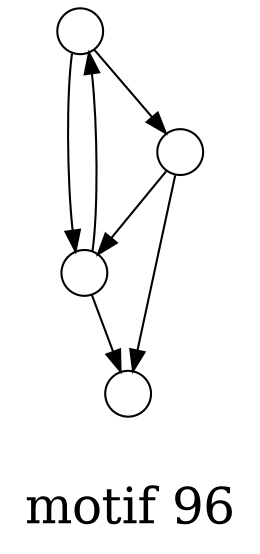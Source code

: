 /*****
motif 96
*****/

digraph G {
  graph [splines=false overlap=false]
  node  [shape=ellipse, width=0.3, height=0.3, label=""]
  0 ;
  1 ;
  2 ;
  3 ;
  0 -> 1;
  0 -> 2;
  1 -> 0;
  1 -> 3;
  2 -> 1;
  2 -> 3;
  label = "\nmotif 96\n";  fontsize=24;
}
